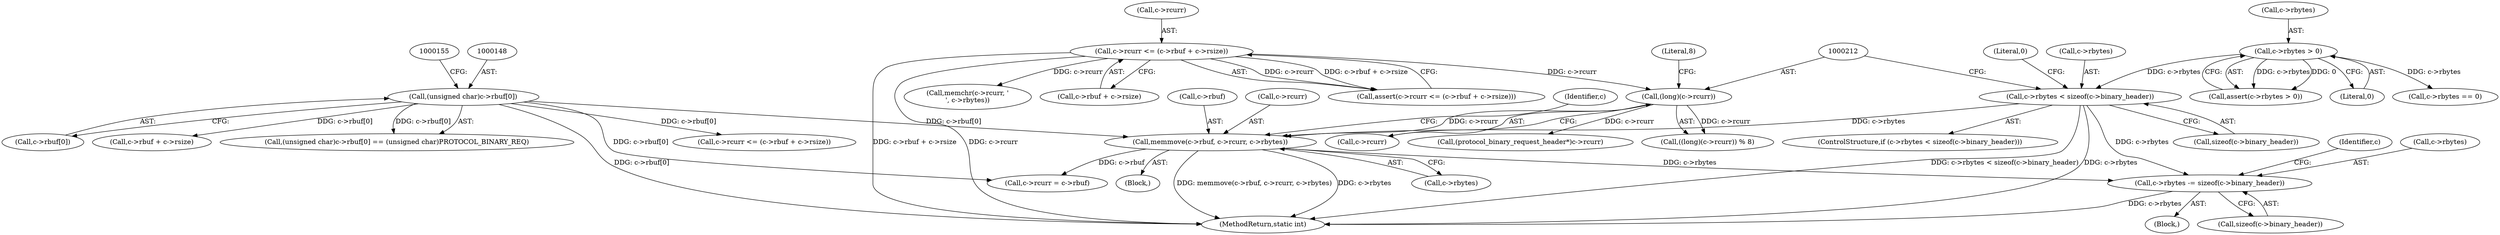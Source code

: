 digraph "0_memcached_75cc83685e103bc8ba380a57468c8f04413033f9@pointer" {
"1000454" [label="(Call,c->rbytes -= sizeof(c->binary_header))"];
"1000219" [label="(Call,memmove(c->rbuf, c->rcurr, c->rbytes))"];
"1000147" [label="(Call,(unsigned char)c->rbuf[0])"];
"1000211" [label="(Call,(long)(c->rcurr))"];
"1000115" [label="(Call,c->rcurr <= (c->rbuf + c->rsize))"];
"1000195" [label="(Call,c->rbytes < sizeof(c->binary_header))"];
"1000127" [label="(Call,c->rbytes > 0)"];
"1000119" [label="(Call,c->rbuf + c->rsize)"];
"1000603" [label="(MethodReturn,static int)"];
"1000454" [label="(Call,c->rbytes -= sizeof(c->binary_header))"];
"1000219" [label="(Call,memmove(c->rbuf, c->rcurr, c->rbytes))"];
"1000128" [label="(Call,c->rbytes)"];
"1000116" [label="(Call,c->rcurr)"];
"1000146" [label="(Call,(unsigned char)c->rbuf[0] == (unsigned char)PROTOCOL_BINARY_REQ)"];
"1000590" [label="(Call,c->rcurr <= (c->rbuf + c->rsize))"];
"1000115" [label="(Call,c->rcurr <= (c->rbuf + c->rsize))"];
"1000475" [label="(Call,c->rbytes == 0)"];
"1000484" [label="(Call,memchr(c->rcurr, '\n', c->rbytes))"];
"1000127" [label="(Call,c->rbytes > 0)"];
"1000213" [label="(Call,c->rcurr)"];
"1000194" [label="(ControlStructure,if (c->rbytes < sizeof(c->binary_header)))"];
"1000199" [label="(Call,sizeof(c->binary_header))"];
"1000211" [label="(Call,(long)(c->rcurr))"];
"1000216" [label="(Literal,8)"];
"1000229" [label="(Call,c->rcurr = c->rbuf)"];
"1000458" [label="(Call,sizeof(c->binary_header))"];
"1000464" [label="(Identifier,c)"];
"1000205" [label="(Literal,0)"];
"1000196" [label="(Call,c->rbytes)"];
"1000131" [label="(Literal,0)"];
"1000210" [label="(Call,((long)(c->rcurr)) % 8)"];
"1000149" [label="(Call,c->rbuf[0])"];
"1000195" [label="(Call,c->rbytes < sizeof(c->binary_header))"];
"1000114" [label="(Call,assert(c->rcurr <= (c->rbuf + c->rsize)))"];
"1000220" [label="(Call,c->rbuf)"];
"1000218" [label="(Block,)"];
"1000147" [label="(Call,(unsigned char)c->rbuf[0])"];
"1000126" [label="(Call,assert(c->rbytes > 0))"];
"1000223" [label="(Call,c->rcurr)"];
"1000252" [label="(Call,(protocol_binary_request_header*)c->rcurr)"];
"1000207" [label="(Block,)"];
"1000594" [label="(Call,c->rbuf + c->rsize)"];
"1000226" [label="(Call,c->rbytes)"];
"1000231" [label="(Identifier,c)"];
"1000455" [label="(Call,c->rbytes)"];
"1000454" -> "1000207"  [label="AST: "];
"1000454" -> "1000458"  [label="CFG: "];
"1000455" -> "1000454"  [label="AST: "];
"1000458" -> "1000454"  [label="AST: "];
"1000464" -> "1000454"  [label="CFG: "];
"1000454" -> "1000603"  [label="DDG: c->rbytes"];
"1000219" -> "1000454"  [label="DDG: c->rbytes"];
"1000195" -> "1000454"  [label="DDG: c->rbytes"];
"1000219" -> "1000218"  [label="AST: "];
"1000219" -> "1000226"  [label="CFG: "];
"1000220" -> "1000219"  [label="AST: "];
"1000223" -> "1000219"  [label="AST: "];
"1000226" -> "1000219"  [label="AST: "];
"1000231" -> "1000219"  [label="CFG: "];
"1000219" -> "1000603"  [label="DDG: c->rbytes"];
"1000219" -> "1000603"  [label="DDG: memmove(c->rbuf, c->rcurr, c->rbytes)"];
"1000147" -> "1000219"  [label="DDG: c->rbuf[0]"];
"1000211" -> "1000219"  [label="DDG: c->rcurr"];
"1000195" -> "1000219"  [label="DDG: c->rbytes"];
"1000219" -> "1000229"  [label="DDG: c->rbuf"];
"1000147" -> "1000146"  [label="AST: "];
"1000147" -> "1000149"  [label="CFG: "];
"1000148" -> "1000147"  [label="AST: "];
"1000149" -> "1000147"  [label="AST: "];
"1000155" -> "1000147"  [label="CFG: "];
"1000147" -> "1000603"  [label="DDG: c->rbuf[0]"];
"1000147" -> "1000146"  [label="DDG: c->rbuf[0]"];
"1000147" -> "1000229"  [label="DDG: c->rbuf[0]"];
"1000147" -> "1000590"  [label="DDG: c->rbuf[0]"];
"1000147" -> "1000594"  [label="DDG: c->rbuf[0]"];
"1000211" -> "1000210"  [label="AST: "];
"1000211" -> "1000213"  [label="CFG: "];
"1000212" -> "1000211"  [label="AST: "];
"1000213" -> "1000211"  [label="AST: "];
"1000216" -> "1000211"  [label="CFG: "];
"1000211" -> "1000210"  [label="DDG: c->rcurr"];
"1000115" -> "1000211"  [label="DDG: c->rcurr"];
"1000211" -> "1000252"  [label="DDG: c->rcurr"];
"1000115" -> "1000114"  [label="AST: "];
"1000115" -> "1000119"  [label="CFG: "];
"1000116" -> "1000115"  [label="AST: "];
"1000119" -> "1000115"  [label="AST: "];
"1000114" -> "1000115"  [label="CFG: "];
"1000115" -> "1000603"  [label="DDG: c->rbuf + c->rsize"];
"1000115" -> "1000603"  [label="DDG: c->rcurr"];
"1000115" -> "1000114"  [label="DDG: c->rcurr"];
"1000115" -> "1000114"  [label="DDG: c->rbuf + c->rsize"];
"1000115" -> "1000484"  [label="DDG: c->rcurr"];
"1000195" -> "1000194"  [label="AST: "];
"1000195" -> "1000199"  [label="CFG: "];
"1000196" -> "1000195"  [label="AST: "];
"1000199" -> "1000195"  [label="AST: "];
"1000205" -> "1000195"  [label="CFG: "];
"1000212" -> "1000195"  [label="CFG: "];
"1000195" -> "1000603"  [label="DDG: c->rbytes < sizeof(c->binary_header)"];
"1000195" -> "1000603"  [label="DDG: c->rbytes"];
"1000127" -> "1000195"  [label="DDG: c->rbytes"];
"1000127" -> "1000126"  [label="AST: "];
"1000127" -> "1000131"  [label="CFG: "];
"1000128" -> "1000127"  [label="AST: "];
"1000131" -> "1000127"  [label="AST: "];
"1000126" -> "1000127"  [label="CFG: "];
"1000127" -> "1000126"  [label="DDG: c->rbytes"];
"1000127" -> "1000126"  [label="DDG: 0"];
"1000127" -> "1000475"  [label="DDG: c->rbytes"];
}
